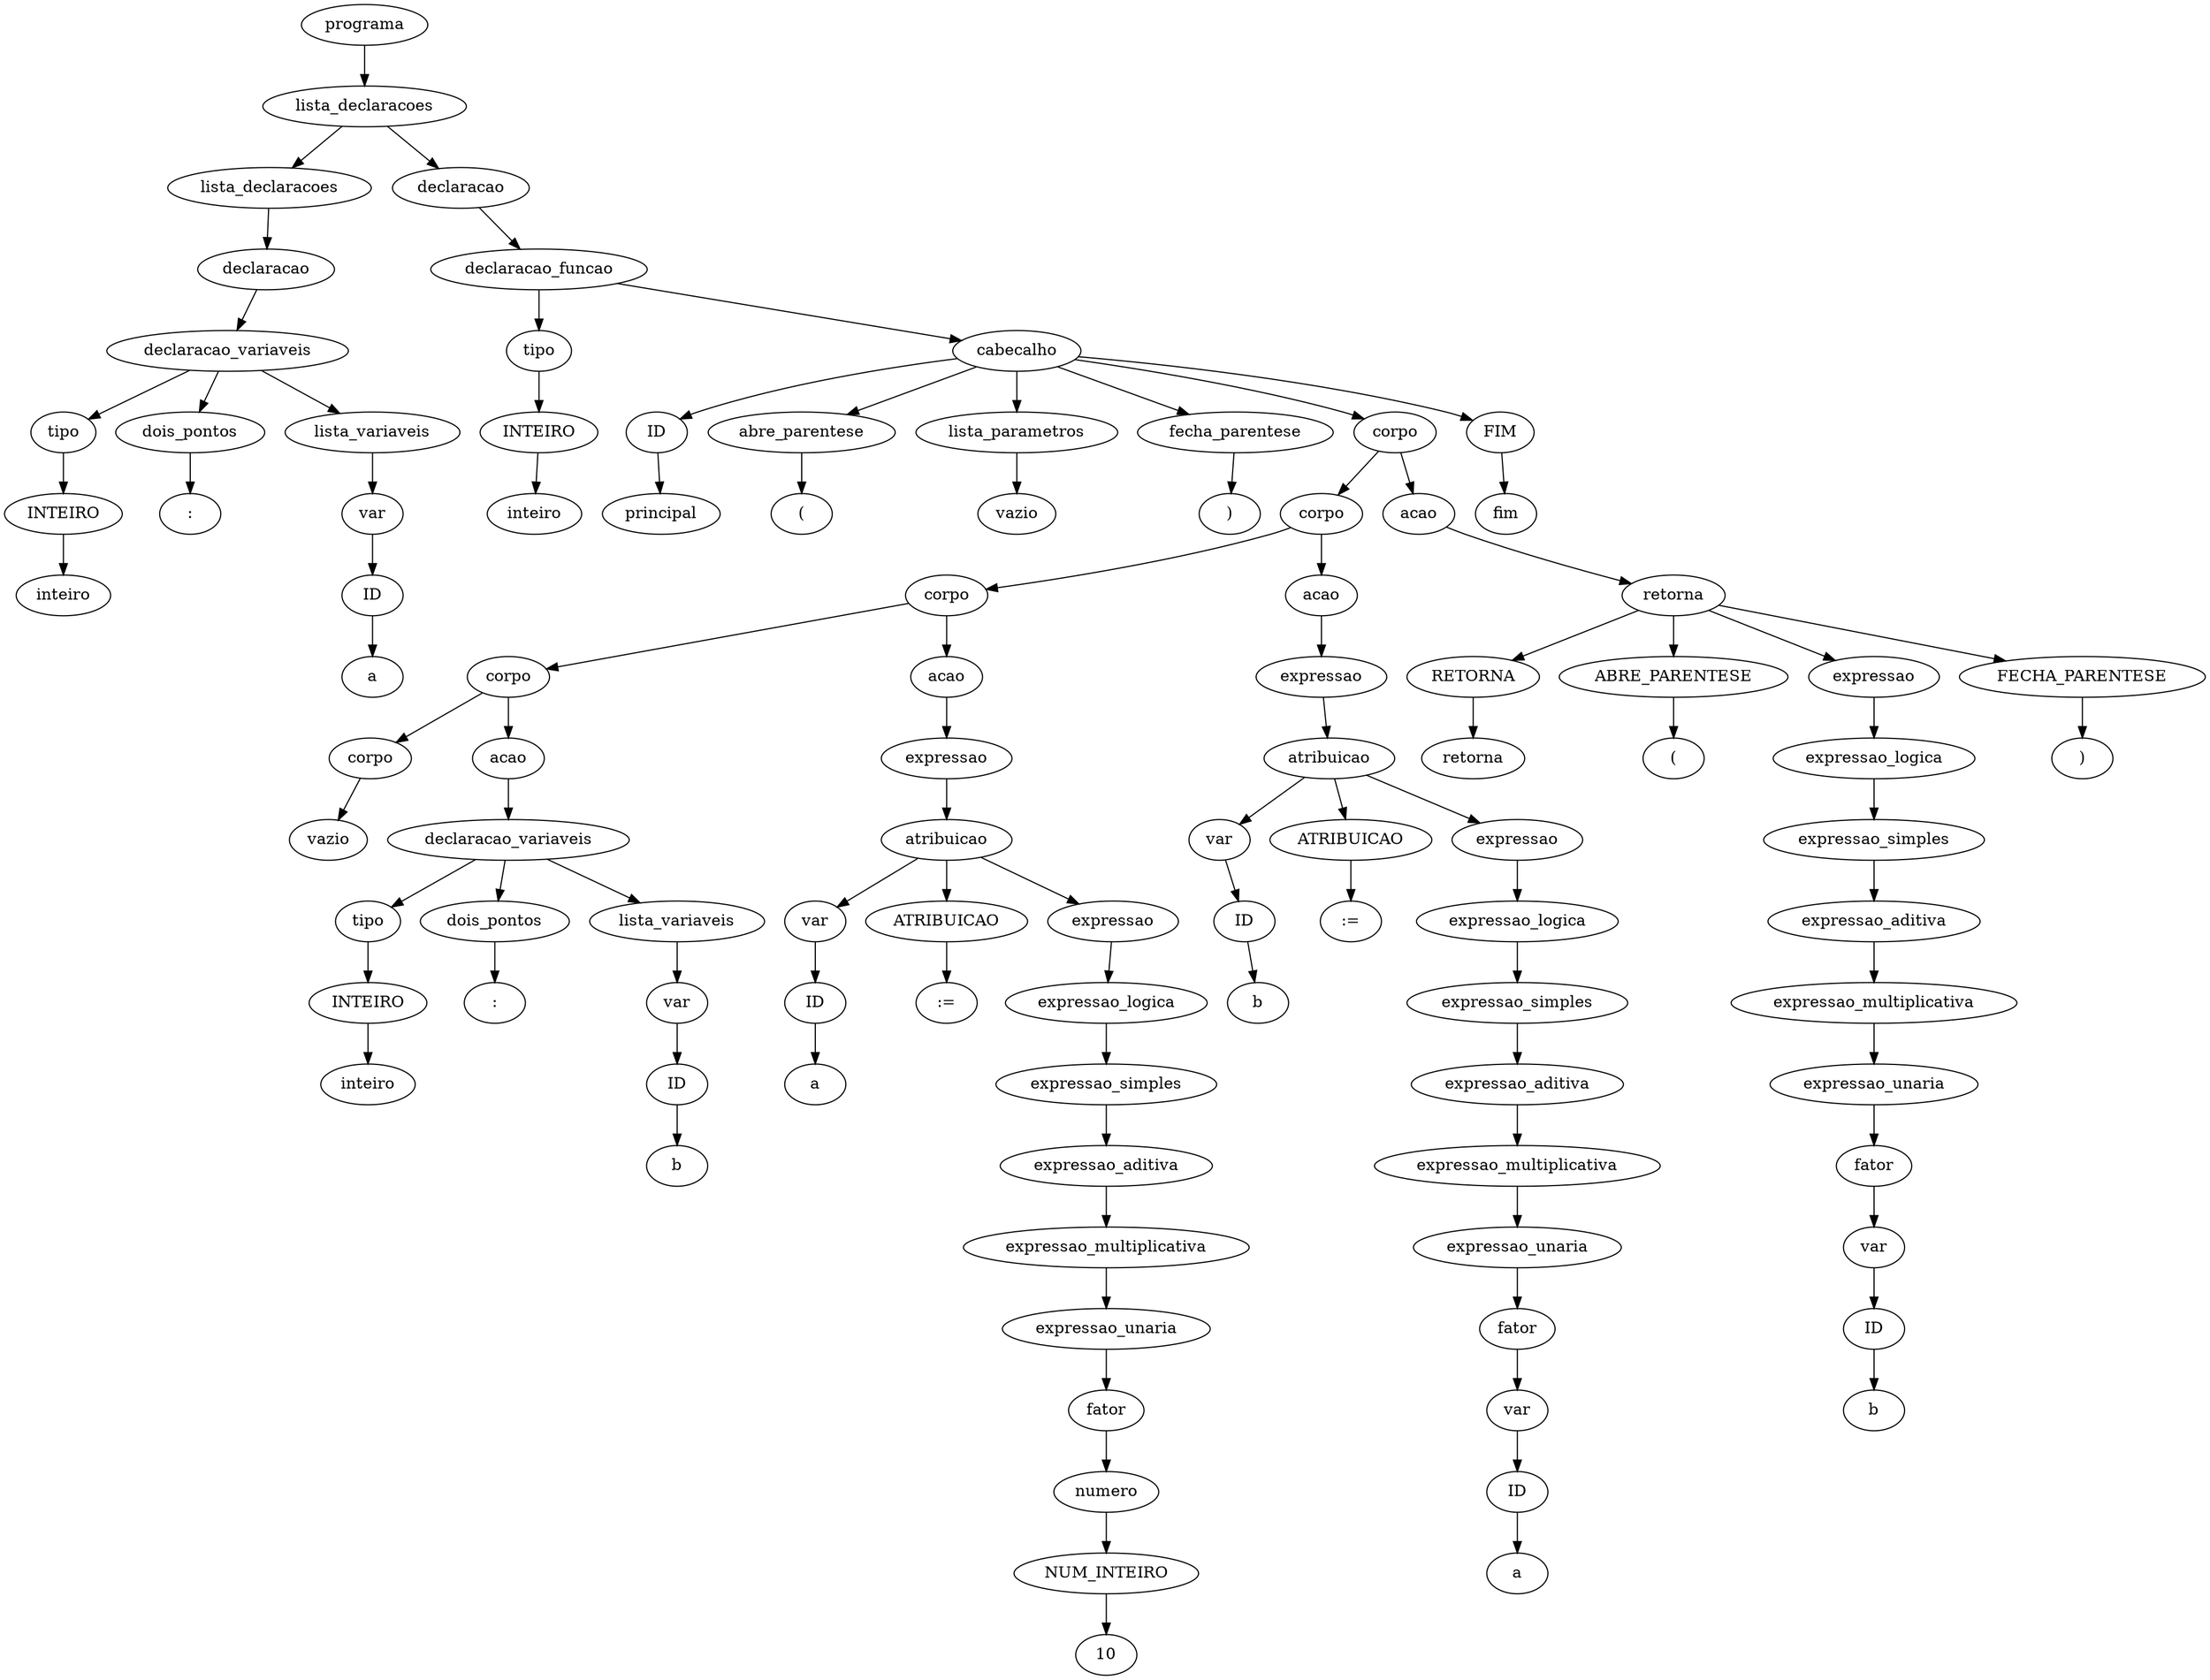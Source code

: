 digraph tree {
    "0x7f1cc8d09c00" [label="programa"];
    "0x7f1cc8d77910" [label="lista_declaracoes"];
    "0x7f1cc8d0aef0" [label="lista_declaracoes"];
    "0x7f1cc8ebb5e0" [label="declaracao"];
    "0x7f1cc8d09f60" [label="declaracao_variaveis"];
    "0x7f1cc8d09cf0" [label="tipo"];
    "0x7f1cc8d09b40" [label="INTEIRO"];
    "0x7f1cc8d09b10" [label="inteiro"];
    "0x7f1cc8d09ba0" [label="dois_pontos"];
    "0x7f1cc8d0a5c0" [label=":"];
    "0x7f1cc8d09ff0" [label="lista_variaveis"];
    "0x7f1cc8d0b2b0" [label="var"];
    "0x7f1cc8ebb640" [label="ID"];
    "0x7f1cc8d77940" [label="a"];
    "0x7f1cc8d0bac0" [label="declaracao"];
    "0x7f1cc8d77a00" [label="declaracao_funcao"];
    "0x7f1cc8d77a30" [label="tipo"];
    "0x7f1cc8d77a60" [label="INTEIRO"];
    "0x7f1cc8d77a90" [label="inteiro"];
    "0x7f1cc8dd07f0" [label="cabecalho"];
    "0x7f1cc8dd0370" [label="ID"];
    "0x7f1cc8dd0ca0" [label="principal"];
    "0x7f1cc8dd0cd0" [label="abre_parentese"];
    "0x7f1cc8dd0ac0" [label="("];
    "0x7f1cc8d77c10" [label="lista_parametros"];
    "0x7f1cc8d0b100" [label="vazio"];
    "0x7f1cc8dd0910" [label="fecha_parentese"];
    "0x7f1cc8dd0940" [label=")"];
    "0x7f1cc8dd0a60" [label="corpo"];
    "0x7f1cc8dd0850" [label="corpo"];
    "0x7f1cc8dd0400" [label="corpo"];
    "0x7f1cc8d77eb0" [label="corpo"];
    "0x7f1cc8d77d30" [label="corpo"];
    "0x7f1cc8d77ac0" [label="vazio"];
    "0x7f1cc8d77d60" [label="acao"];
    "0x7f1cc8d77e50" [label="declaracao_variaveis"];
    "0x7f1cc8d77c40" [label="tipo"];
    "0x7f1cc8d77ca0" [label="INTEIRO"];
    "0x7f1cc8d77e20" [label="inteiro"];
    "0x7f1cc8d77ee0" [label="dois_pontos"];
    "0x7f1cc8dd0070" [label=":"];
    "0x7f1cc8d77e80" [label="lista_variaveis"];
    "0x7f1cc8d77cd0" [label="var"];
    "0x7f1cc8d77c70" [label="ID"];
    "0x7f1cc8d77f70" [label="b"];
    "0x7f1cc8dd0310" [label="acao"];
    "0x7f1cc8d77dc0" [label="expressao"];
    "0x7f1cc8dd02b0" [label="atribuicao"];
    "0x7f1cc8d77bb0" [label="var"];
    "0x7f1cc8d77d00" [label="ID"];
    "0x7f1cc8dd00a0" [label="a"];
    "0x7f1cc8dd0340" [label="ATRIBUICAO"];
    "0x7f1cc8dd03d0" [label=":="];
    "0x7f1cc8dd0280" [label="expressao"];
    "0x7f1cc8dd0250" [label="expressao_logica"];
    "0x7f1cc8dd0190" [label="expressao_simples"];
    "0x7f1cc8dd0130" [label="expressao_aditiva"];
    "0x7f1cc8dd0220" [label="expressao_multiplicativa"];
    "0x7f1cc8dd00d0" [label="expressao_unaria"];
    "0x7f1cc8dd0100" [label="fator"];
    "0x7f1cc8d77f10" [label="numero"];
    "0x7f1cc8d77f40" [label="NUM_INTEIRO"];
    "0x7f1cc8dd01f0" [label="10"];
    "0x7f1cc8dd0760" [label="acao"];
    "0x7f1cc8dd0430" [label="expressao"];
    "0x7f1cc8dd0700" [label="atribuicao"];
    "0x7f1cc8d77df0" [label="var"];
    "0x7f1cc8d77d90" [label="ID"];
    "0x7f1cc8d77fa0" [label="b"];
    "0x7f1cc8dd0790" [label="ATRIBUICAO"];
    "0x7f1cc8dd0820" [label=":="];
    "0x7f1cc8dd06d0" [label="expressao"];
    "0x7f1cc8dd06a0" [label="expressao_logica"];
    "0x7f1cc8dd04f0" [label="expressao_simples"];
    "0x7f1cc8dd04c0" [label="expressao_aditiva"];
    "0x7f1cc8dd0640" [label="expressao_multiplicativa"];
    "0x7f1cc8d77fd0" [label="expressao_unaria"];
    "0x7f1cc8dd0490" [label="fator"];
    "0x7f1cc8dd01c0" [label="var"];
    "0x7f1cc8dd0160" [label="ID"];
    "0x7f1cc8dd05e0" [label="a"];
    "0x7f1cc8dd0b80" [label="acao"];
    "0x7f1cc8dd0a00" [label="retorna"];
    "0x7f1cc8dd0a90" [label="RETORNA"];
    "0x7f1cc8dd0bb0" [label="retorna"];
    "0x7f1cc8dd0be0" [label="ABRE_PARENTESE"];
    "0x7f1cc8dd0c10" [label="("];
    "0x7f1cc8dd09d0" [label="expressao"];
    "0x7f1cc8dd09a0" [label="expressao_logica"];
    "0x7f1cc8dd0970" [label="expressao_simples"];
    "0x7f1cc8dd08e0" [label="expressao_aditiva"];
    "0x7f1cc8dd02e0" [label="expressao_multiplicativa"];
    "0x7f1cc8dd0880" [label="expressao_unaria"];
    "0x7f1cc8dd08b0" [label="fator"];
    "0x7f1cc8dd03a0" [label="var"];
    "0x7f1cc8dd0040" [label="ID"];
    "0x7f1cc8dd0460" [label="b"];
    "0x7f1cc8dd0c40" [label="FECHA_PARENTESE"];
    "0x7f1cc8dd0c70" [label=")"];
    "0x7f1cc8dd0d00" [label="FIM"];
    "0x7f1cc8dd0d30" [label="fim"];
    "0x7f1cc8d09c00" -> "0x7f1cc8d77910";
    "0x7f1cc8d77910" -> "0x7f1cc8d0aef0";
    "0x7f1cc8d77910" -> "0x7f1cc8d0bac0";
    "0x7f1cc8d0aef0" -> "0x7f1cc8ebb5e0";
    "0x7f1cc8ebb5e0" -> "0x7f1cc8d09f60";
    "0x7f1cc8d09f60" -> "0x7f1cc8d09cf0";
    "0x7f1cc8d09f60" -> "0x7f1cc8d09ba0";
    "0x7f1cc8d09f60" -> "0x7f1cc8d09ff0";
    "0x7f1cc8d09cf0" -> "0x7f1cc8d09b40";
    "0x7f1cc8d09b40" -> "0x7f1cc8d09b10";
    "0x7f1cc8d09ba0" -> "0x7f1cc8d0a5c0";
    "0x7f1cc8d09ff0" -> "0x7f1cc8d0b2b0";
    "0x7f1cc8d0b2b0" -> "0x7f1cc8ebb640";
    "0x7f1cc8ebb640" -> "0x7f1cc8d77940";
    "0x7f1cc8d0bac0" -> "0x7f1cc8d77a00";
    "0x7f1cc8d77a00" -> "0x7f1cc8d77a30";
    "0x7f1cc8d77a00" -> "0x7f1cc8dd07f0";
    "0x7f1cc8d77a30" -> "0x7f1cc8d77a60";
    "0x7f1cc8d77a60" -> "0x7f1cc8d77a90";
    "0x7f1cc8dd07f0" -> "0x7f1cc8dd0370";
    "0x7f1cc8dd07f0" -> "0x7f1cc8dd0cd0";
    "0x7f1cc8dd07f0" -> "0x7f1cc8d77c10";
    "0x7f1cc8dd07f0" -> "0x7f1cc8dd0910";
    "0x7f1cc8dd07f0" -> "0x7f1cc8dd0a60";
    "0x7f1cc8dd07f0" -> "0x7f1cc8dd0d00";
    "0x7f1cc8dd0370" -> "0x7f1cc8dd0ca0";
    "0x7f1cc8dd0cd0" -> "0x7f1cc8dd0ac0";
    "0x7f1cc8d77c10" -> "0x7f1cc8d0b100";
    "0x7f1cc8dd0910" -> "0x7f1cc8dd0940";
    "0x7f1cc8dd0a60" -> "0x7f1cc8dd0850";
    "0x7f1cc8dd0a60" -> "0x7f1cc8dd0b80";
    "0x7f1cc8dd0850" -> "0x7f1cc8dd0400";
    "0x7f1cc8dd0850" -> "0x7f1cc8dd0760";
    "0x7f1cc8dd0400" -> "0x7f1cc8d77eb0";
    "0x7f1cc8dd0400" -> "0x7f1cc8dd0310";
    "0x7f1cc8d77eb0" -> "0x7f1cc8d77d30";
    "0x7f1cc8d77eb0" -> "0x7f1cc8d77d60";
    "0x7f1cc8d77d30" -> "0x7f1cc8d77ac0";
    "0x7f1cc8d77d60" -> "0x7f1cc8d77e50";
    "0x7f1cc8d77e50" -> "0x7f1cc8d77c40";
    "0x7f1cc8d77e50" -> "0x7f1cc8d77ee0";
    "0x7f1cc8d77e50" -> "0x7f1cc8d77e80";
    "0x7f1cc8d77c40" -> "0x7f1cc8d77ca0";
    "0x7f1cc8d77ca0" -> "0x7f1cc8d77e20";
    "0x7f1cc8d77ee0" -> "0x7f1cc8dd0070";
    "0x7f1cc8d77e80" -> "0x7f1cc8d77cd0";
    "0x7f1cc8d77cd0" -> "0x7f1cc8d77c70";
    "0x7f1cc8d77c70" -> "0x7f1cc8d77f70";
    "0x7f1cc8dd0310" -> "0x7f1cc8d77dc0";
    "0x7f1cc8d77dc0" -> "0x7f1cc8dd02b0";
    "0x7f1cc8dd02b0" -> "0x7f1cc8d77bb0";
    "0x7f1cc8dd02b0" -> "0x7f1cc8dd0340";
    "0x7f1cc8dd02b0" -> "0x7f1cc8dd0280";
    "0x7f1cc8d77bb0" -> "0x7f1cc8d77d00";
    "0x7f1cc8d77d00" -> "0x7f1cc8dd00a0";
    "0x7f1cc8dd0340" -> "0x7f1cc8dd03d0";
    "0x7f1cc8dd0280" -> "0x7f1cc8dd0250";
    "0x7f1cc8dd0250" -> "0x7f1cc8dd0190";
    "0x7f1cc8dd0190" -> "0x7f1cc8dd0130";
    "0x7f1cc8dd0130" -> "0x7f1cc8dd0220";
    "0x7f1cc8dd0220" -> "0x7f1cc8dd00d0";
    "0x7f1cc8dd00d0" -> "0x7f1cc8dd0100";
    "0x7f1cc8dd0100" -> "0x7f1cc8d77f10";
    "0x7f1cc8d77f10" -> "0x7f1cc8d77f40";
    "0x7f1cc8d77f40" -> "0x7f1cc8dd01f0";
    "0x7f1cc8dd0760" -> "0x7f1cc8dd0430";
    "0x7f1cc8dd0430" -> "0x7f1cc8dd0700";
    "0x7f1cc8dd0700" -> "0x7f1cc8d77df0";
    "0x7f1cc8dd0700" -> "0x7f1cc8dd0790";
    "0x7f1cc8dd0700" -> "0x7f1cc8dd06d0";
    "0x7f1cc8d77df0" -> "0x7f1cc8d77d90";
    "0x7f1cc8d77d90" -> "0x7f1cc8d77fa0";
    "0x7f1cc8dd0790" -> "0x7f1cc8dd0820";
    "0x7f1cc8dd06d0" -> "0x7f1cc8dd06a0";
    "0x7f1cc8dd06a0" -> "0x7f1cc8dd04f0";
    "0x7f1cc8dd04f0" -> "0x7f1cc8dd04c0";
    "0x7f1cc8dd04c0" -> "0x7f1cc8dd0640";
    "0x7f1cc8dd0640" -> "0x7f1cc8d77fd0";
    "0x7f1cc8d77fd0" -> "0x7f1cc8dd0490";
    "0x7f1cc8dd0490" -> "0x7f1cc8dd01c0";
    "0x7f1cc8dd01c0" -> "0x7f1cc8dd0160";
    "0x7f1cc8dd0160" -> "0x7f1cc8dd05e0";
    "0x7f1cc8dd0b80" -> "0x7f1cc8dd0a00";
    "0x7f1cc8dd0a00" -> "0x7f1cc8dd0a90";
    "0x7f1cc8dd0a00" -> "0x7f1cc8dd0be0";
    "0x7f1cc8dd0a00" -> "0x7f1cc8dd09d0";
    "0x7f1cc8dd0a00" -> "0x7f1cc8dd0c40";
    "0x7f1cc8dd0a90" -> "0x7f1cc8dd0bb0";
    "0x7f1cc8dd0be0" -> "0x7f1cc8dd0c10";
    "0x7f1cc8dd09d0" -> "0x7f1cc8dd09a0";
    "0x7f1cc8dd09a0" -> "0x7f1cc8dd0970";
    "0x7f1cc8dd0970" -> "0x7f1cc8dd08e0";
    "0x7f1cc8dd08e0" -> "0x7f1cc8dd02e0";
    "0x7f1cc8dd02e0" -> "0x7f1cc8dd0880";
    "0x7f1cc8dd0880" -> "0x7f1cc8dd08b0";
    "0x7f1cc8dd08b0" -> "0x7f1cc8dd03a0";
    "0x7f1cc8dd03a0" -> "0x7f1cc8dd0040";
    "0x7f1cc8dd0040" -> "0x7f1cc8dd0460";
    "0x7f1cc8dd0c40" -> "0x7f1cc8dd0c70";
    "0x7f1cc8dd0d00" -> "0x7f1cc8dd0d30";
}
